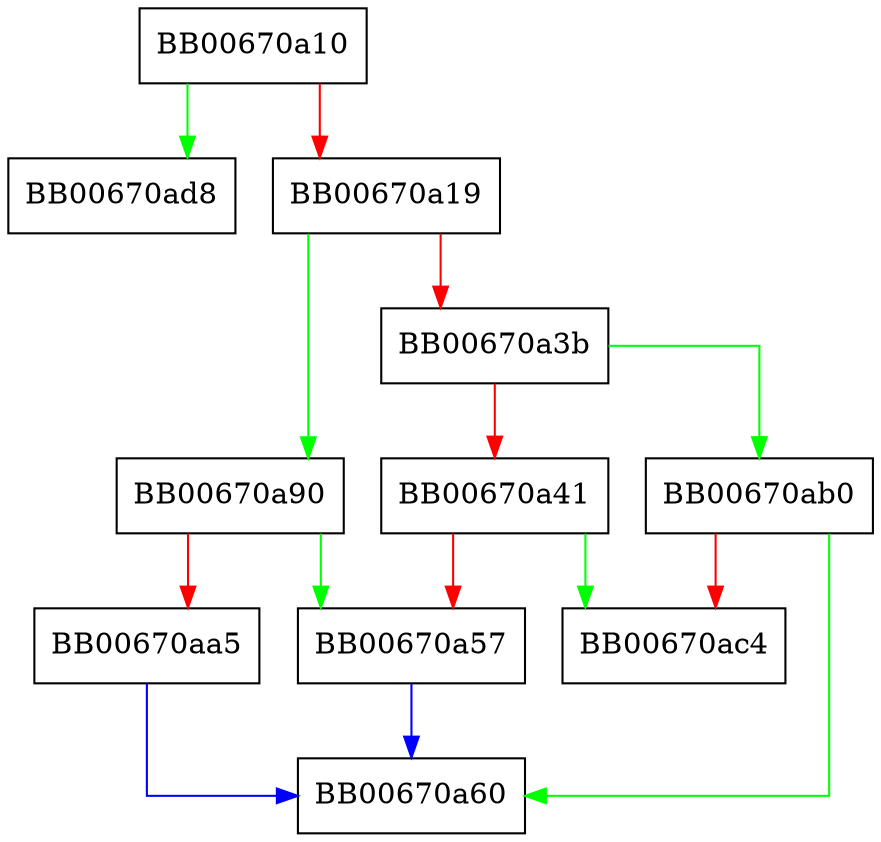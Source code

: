 digraph X509_check_host {
  node [shape="box"];
  graph [splines=ortho];
  BB00670a10 -> BB00670ad8 [color="green"];
  BB00670a10 -> BB00670a19 [color="red"];
  BB00670a19 -> BB00670a90 [color="green"];
  BB00670a19 -> BB00670a3b [color="red"];
  BB00670a3b -> BB00670ab0 [color="green"];
  BB00670a3b -> BB00670a41 [color="red"];
  BB00670a41 -> BB00670ac4 [color="green"];
  BB00670a41 -> BB00670a57 [color="red"];
  BB00670a57 -> BB00670a60 [color="blue"];
  BB00670a90 -> BB00670a57 [color="green"];
  BB00670a90 -> BB00670aa5 [color="red"];
  BB00670aa5 -> BB00670a60 [color="blue"];
  BB00670ab0 -> BB00670a60 [color="green"];
  BB00670ab0 -> BB00670ac4 [color="red"];
}